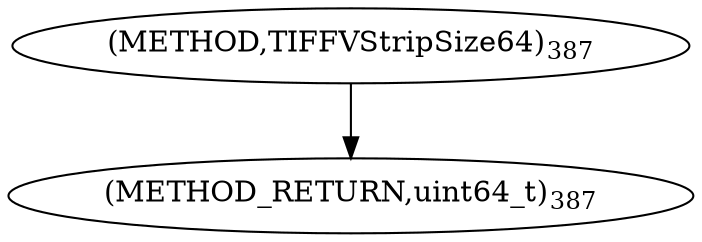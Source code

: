 digraph "TIFFVStripSize64" {  
"8601" [label = <(METHOD,TIFFVStripSize64)<SUB>387</SUB>> ]
"8604" [label = <(METHOD_RETURN,uint64_t)<SUB>387</SUB>> ]
  "8601" -> "8604" 
}
